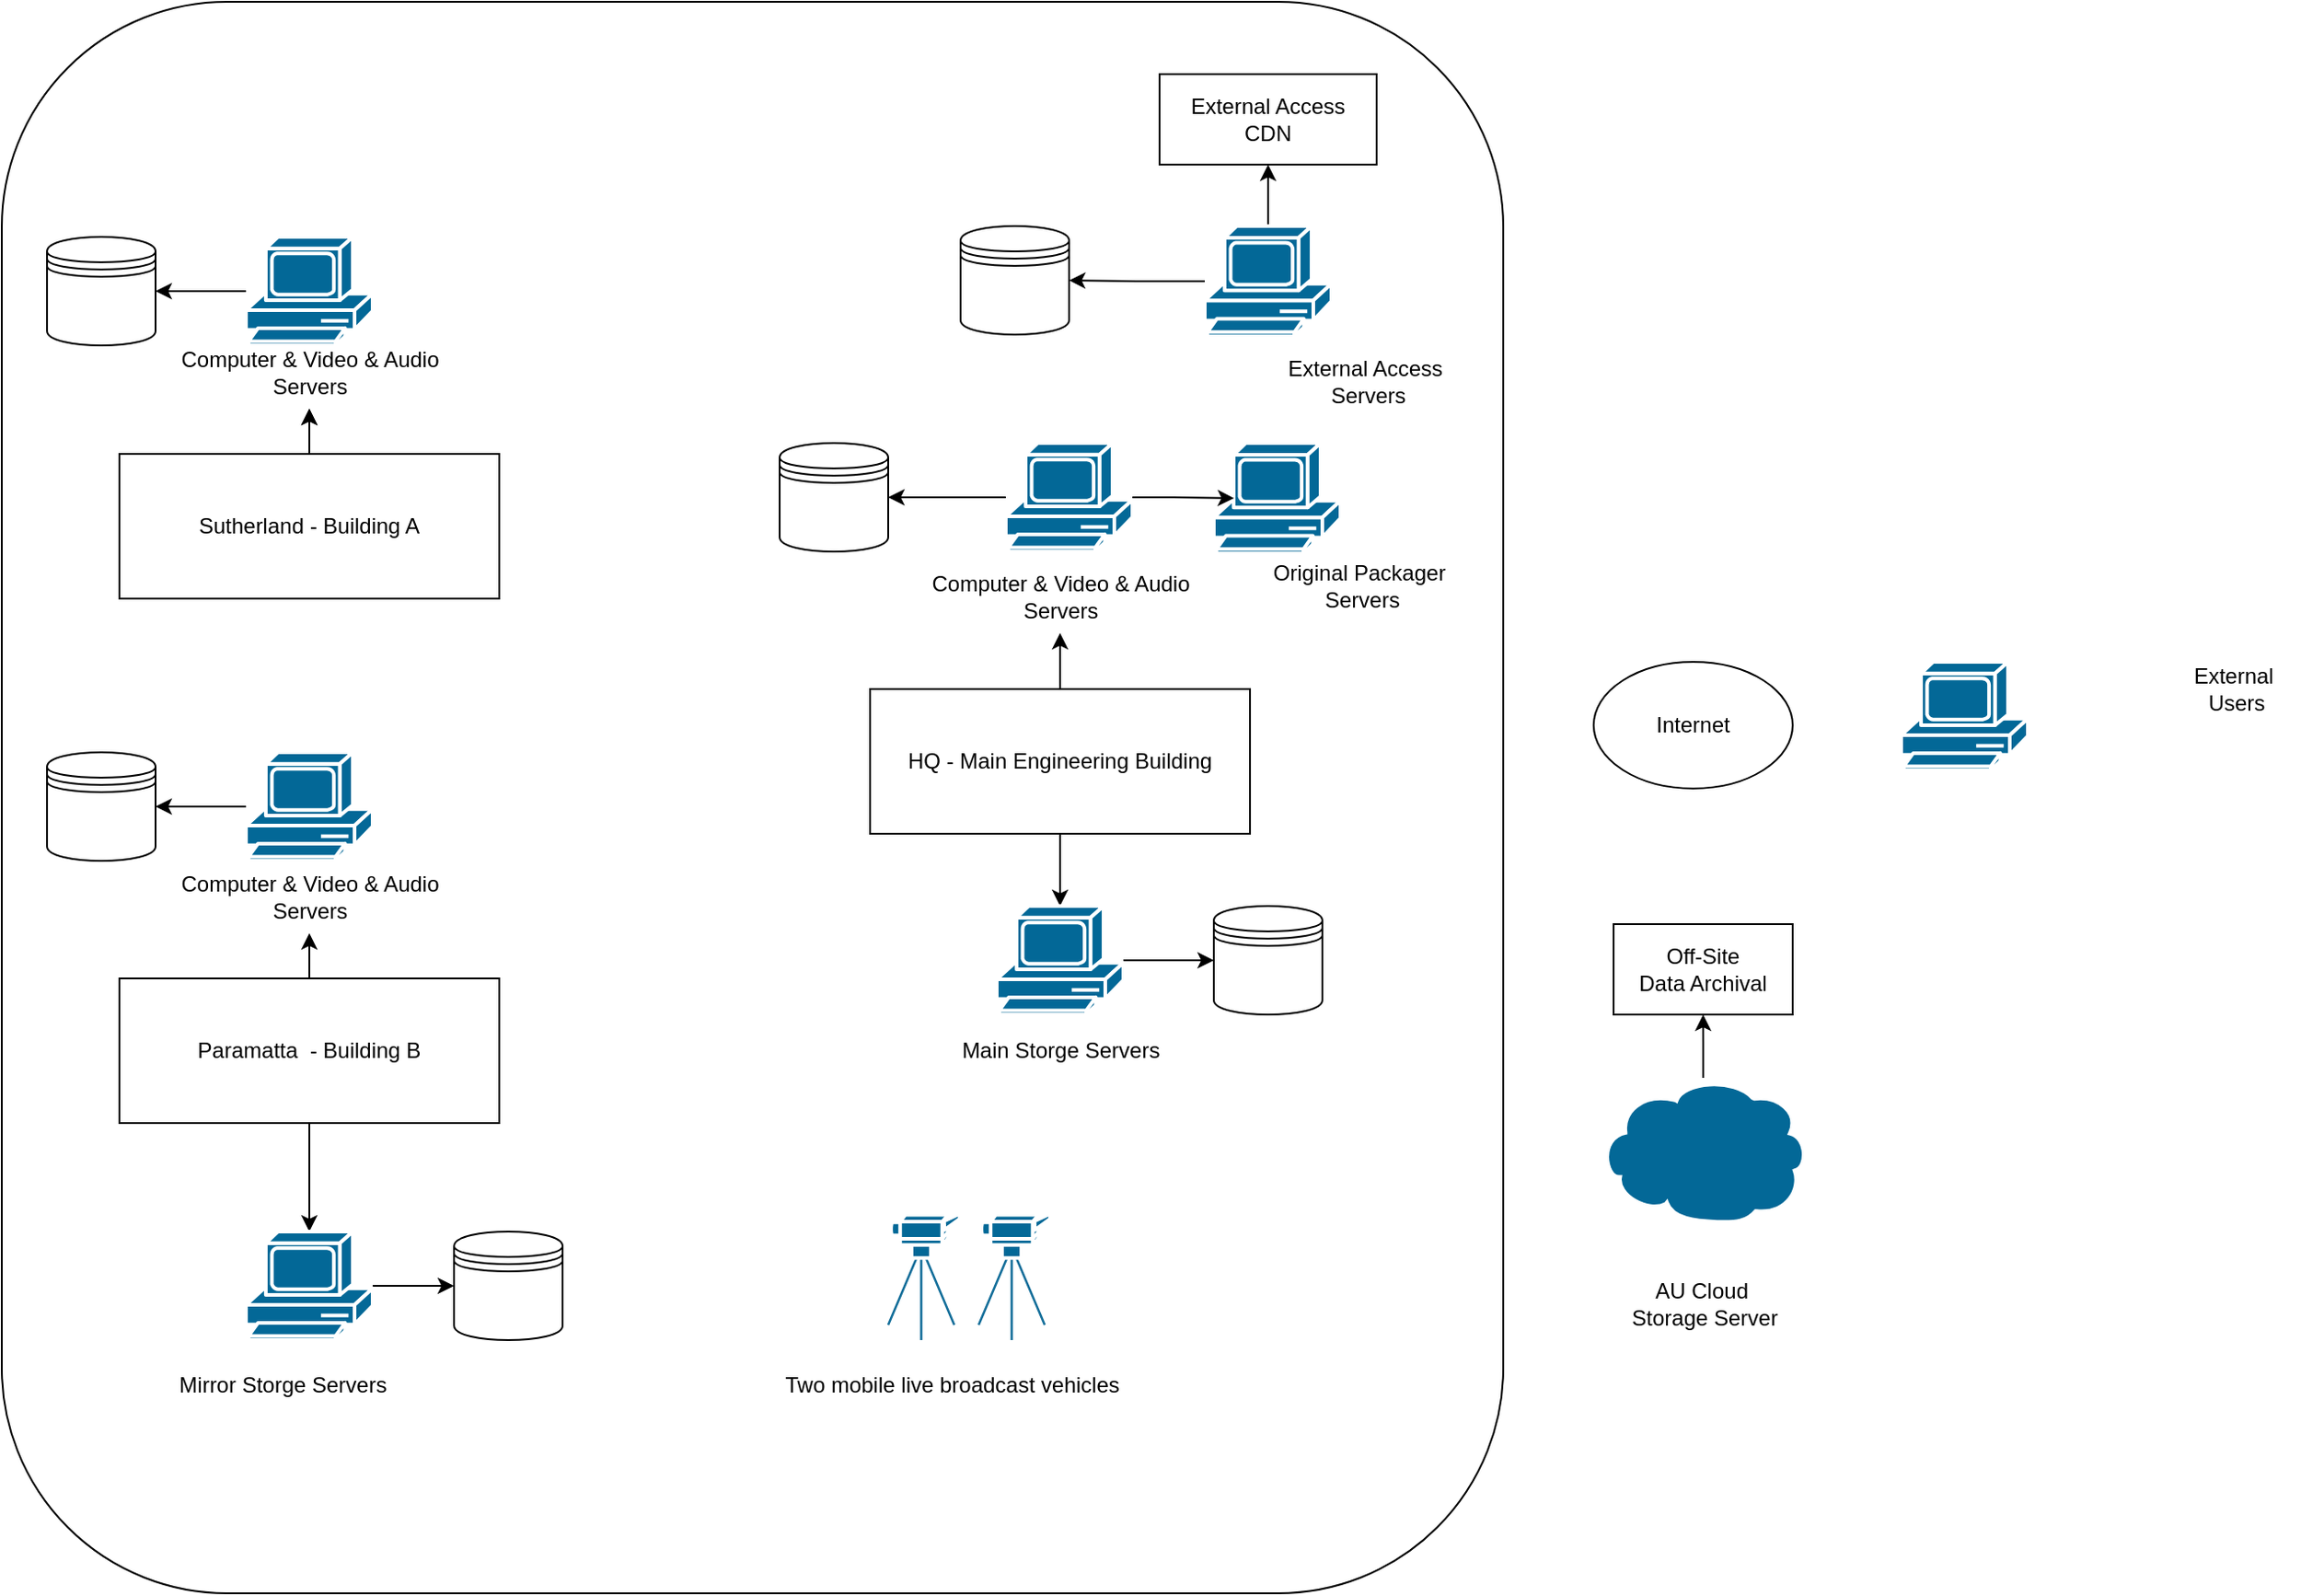 <mxfile version="28.1.2">
  <diagram name="Page-1" id="q_UQfYF5Zr0SHp41elzY">
    <mxGraphModel dx="1589" dy="1202" grid="1" gridSize="10" guides="1" tooltips="1" connect="1" arrows="1" fold="1" page="1" pageScale="1" pageWidth="827" pageHeight="1169" math="0" shadow="0">
      <root>
        <mxCell id="0" />
        <mxCell id="1" parent="0" />
        <mxCell id="9pir0JRpIXsm25YLtUOl-5" value="" style="rounded=1;whiteSpace=wrap;html=1;" vertex="1" parent="1">
          <mxGeometry x="30" y="110" width="830" height="880" as="geometry" />
        </mxCell>
        <mxCell id="JwgQA47vnN0r8-7MQlof-6" value="" style="edgeStyle=orthogonalEdgeStyle;rounded=0;orthogonalLoop=1;jettySize=auto;html=1;" parent="1" source="JwgQA47vnN0r8-7MQlof-1" target="JwgQA47vnN0r8-7MQlof-4" edge="1">
          <mxGeometry relative="1" as="geometry" />
        </mxCell>
        <mxCell id="JwgQA47vnN0r8-7MQlof-7" value="" style="edgeStyle=orthogonalEdgeStyle;rounded=0;orthogonalLoop=1;jettySize=auto;html=1;" parent="1" source="JwgQA47vnN0r8-7MQlof-1" target="JwgQA47vnN0r8-7MQlof-4" edge="1">
          <mxGeometry relative="1" as="geometry" />
        </mxCell>
        <mxCell id="JwgQA47vnN0r8-7MQlof-1" value="Sutherland - Building A" style="rounded=0;whiteSpace=wrap;html=1;" parent="1" vertex="1">
          <mxGeometry x="95" y="360" width="210" height="80" as="geometry" />
        </mxCell>
        <mxCell id="JwgQA47vnN0r8-7MQlof-10" value="" style="edgeStyle=orthogonalEdgeStyle;rounded=0;orthogonalLoop=1;jettySize=auto;html=1;" parent="1" source="JwgQA47vnN0r8-7MQlof-2" target="JwgQA47vnN0r8-7MQlof-9" edge="1">
          <mxGeometry relative="1" as="geometry" />
        </mxCell>
        <mxCell id="JwgQA47vnN0r8-7MQlof-2" value="" style="shape=mxgraph.cisco.computers_and_peripherals.pc;sketch=0;html=1;pointerEvents=1;dashed=0;fillColor=#036897;strokeColor=#ffffff;strokeWidth=2;verticalLabelPosition=bottom;verticalAlign=top;align=center;outlineConnect=0;" parent="1" vertex="1">
          <mxGeometry x="165" y="240" width="70" height="60" as="geometry" />
        </mxCell>
        <mxCell id="JwgQA47vnN0r8-7MQlof-4" value="Computer &amp;amp; Video &amp;amp; Audio&lt;div&gt;Servers&lt;/div&gt;" style="text;html=1;align=center;verticalAlign=middle;resizable=0;points=[];autosize=1;strokeColor=none;fillColor=none;" parent="1" vertex="1">
          <mxGeometry x="115" y="295" width="170" height="40" as="geometry" />
        </mxCell>
        <mxCell id="JwgQA47vnN0r8-7MQlof-9" value="" style="shape=datastore;whiteSpace=wrap;html=1;" parent="1" vertex="1">
          <mxGeometry x="55" y="240" width="60" height="60" as="geometry" />
        </mxCell>
        <mxCell id="JwgQA47vnN0r8-7MQlof-16" value="" style="edgeStyle=orthogonalEdgeStyle;rounded=0;orthogonalLoop=1;jettySize=auto;html=1;" parent="1" source="JwgQA47vnN0r8-7MQlof-12" target="JwgQA47vnN0r8-7MQlof-14" edge="1">
          <mxGeometry relative="1" as="geometry" />
        </mxCell>
        <mxCell id="JwgQA47vnN0r8-7MQlof-12" value="Paramatta&amp;nbsp;&amp;nbsp;- Building B" style="rounded=0;whiteSpace=wrap;html=1;" parent="1" vertex="1">
          <mxGeometry x="95" y="650" width="210" height="80" as="geometry" />
        </mxCell>
        <mxCell id="JwgQA47vnN0r8-7MQlof-17" value="" style="edgeStyle=orthogonalEdgeStyle;rounded=0;orthogonalLoop=1;jettySize=auto;html=1;" parent="1" source="JwgQA47vnN0r8-7MQlof-13" target="JwgQA47vnN0r8-7MQlof-15" edge="1">
          <mxGeometry relative="1" as="geometry" />
        </mxCell>
        <mxCell id="JwgQA47vnN0r8-7MQlof-13" value="" style="shape=mxgraph.cisco.computers_and_peripherals.pc;sketch=0;html=1;pointerEvents=1;dashed=0;fillColor=#036897;strokeColor=#ffffff;strokeWidth=2;verticalLabelPosition=bottom;verticalAlign=top;align=center;outlineConnect=0;" parent="1" vertex="1">
          <mxGeometry x="165" y="525" width="70" height="60" as="geometry" />
        </mxCell>
        <mxCell id="JwgQA47vnN0r8-7MQlof-14" value="Computer &amp;amp; Video &amp;amp; Audio&lt;div&gt;Servers&lt;/div&gt;" style="text;html=1;align=center;verticalAlign=middle;resizable=0;points=[];autosize=1;strokeColor=none;fillColor=none;" parent="1" vertex="1">
          <mxGeometry x="115" y="585" width="170" height="40" as="geometry" />
        </mxCell>
        <mxCell id="JwgQA47vnN0r8-7MQlof-15" value="" style="shape=datastore;whiteSpace=wrap;html=1;" parent="1" vertex="1">
          <mxGeometry x="55" y="525" width="60" height="60" as="geometry" />
        </mxCell>
        <mxCell id="JwgQA47vnN0r8-7MQlof-23" value="" style="edgeStyle=orthogonalEdgeStyle;rounded=0;orthogonalLoop=1;jettySize=auto;html=1;" parent="1" source="JwgQA47vnN0r8-7MQlof-18" target="JwgQA47vnN0r8-7MQlof-20" edge="1">
          <mxGeometry relative="1" as="geometry" />
        </mxCell>
        <mxCell id="JwgQA47vnN0r8-7MQlof-30" value="" style="edgeStyle=orthogonalEdgeStyle;rounded=0;orthogonalLoop=1;jettySize=auto;html=1;" parent="1" source="JwgQA47vnN0r8-7MQlof-18" target="JwgQA47vnN0r8-7MQlof-29" edge="1">
          <mxGeometry relative="1" as="geometry" />
        </mxCell>
        <mxCell id="JwgQA47vnN0r8-7MQlof-18" value="HQ - Main Engineering Building" style="rounded=0;whiteSpace=wrap;html=1;" parent="1" vertex="1">
          <mxGeometry x="510" y="490" width="210" height="80" as="geometry" />
        </mxCell>
        <mxCell id="JwgQA47vnN0r8-7MQlof-22" value="" style="edgeStyle=orthogonalEdgeStyle;rounded=0;orthogonalLoop=1;jettySize=auto;html=1;" parent="1" source="JwgQA47vnN0r8-7MQlof-19" target="JwgQA47vnN0r8-7MQlof-21" edge="1">
          <mxGeometry relative="1" as="geometry" />
        </mxCell>
        <mxCell id="JwgQA47vnN0r8-7MQlof-19" value="" style="shape=mxgraph.cisco.computers_and_peripherals.pc;sketch=0;html=1;pointerEvents=1;dashed=0;fillColor=#036897;strokeColor=#ffffff;strokeWidth=2;verticalLabelPosition=bottom;verticalAlign=top;align=center;outlineConnect=0;" parent="1" vertex="1">
          <mxGeometry x="585" y="354" width="70" height="60" as="geometry" />
        </mxCell>
        <mxCell id="JwgQA47vnN0r8-7MQlof-20" value="Computer &amp;amp; Video &amp;amp; Audio&lt;div&gt;Servers&lt;/div&gt;" style="text;html=1;align=center;verticalAlign=middle;resizable=0;points=[];autosize=1;strokeColor=none;fillColor=none;" parent="1" vertex="1">
          <mxGeometry x="530" y="419" width="170" height="40" as="geometry" />
        </mxCell>
        <mxCell id="JwgQA47vnN0r8-7MQlof-21" value="" style="shape=datastore;whiteSpace=wrap;html=1;" parent="1" vertex="1">
          <mxGeometry x="460" y="354" width="60" height="60" as="geometry" />
        </mxCell>
        <mxCell id="JwgQA47vnN0r8-7MQlof-24" value="" style="shape=mxgraph.cisco.computers_and_peripherals.pc;sketch=0;html=1;pointerEvents=1;dashed=0;fillColor=#036897;strokeColor=#ffffff;strokeWidth=2;verticalLabelPosition=bottom;verticalAlign=top;align=center;outlineConnect=0;" parent="1" vertex="1">
          <mxGeometry x="700" y="354" width="70" height="61" as="geometry" />
        </mxCell>
        <mxCell id="JwgQA47vnN0r8-7MQlof-27" style="edgeStyle=orthogonalEdgeStyle;rounded=0;orthogonalLoop=1;jettySize=auto;html=1;entryX=0.16;entryY=0.5;entryDx=0;entryDy=0;entryPerimeter=0;" parent="1" source="JwgQA47vnN0r8-7MQlof-19" target="JwgQA47vnN0r8-7MQlof-24" edge="1">
          <mxGeometry relative="1" as="geometry" />
        </mxCell>
        <mxCell id="JwgQA47vnN0r8-7MQlof-28" value="Original Packager&lt;div&gt;&amp;nbsp;Servers&lt;/div&gt;" style="text;html=1;align=center;verticalAlign=middle;resizable=0;points=[];autosize=1;strokeColor=none;fillColor=none;" parent="1" vertex="1">
          <mxGeometry x="720" y="413" width="120" height="40" as="geometry" />
        </mxCell>
        <mxCell id="JwgQA47vnN0r8-7MQlof-34" value="" style="edgeStyle=orthogonalEdgeStyle;rounded=0;orthogonalLoop=1;jettySize=auto;html=1;" parent="1" source="JwgQA47vnN0r8-7MQlof-29" target="JwgQA47vnN0r8-7MQlof-33" edge="1">
          <mxGeometry relative="1" as="geometry" />
        </mxCell>
        <mxCell id="JwgQA47vnN0r8-7MQlof-29" value="" style="shape=mxgraph.cisco.computers_and_peripherals.pc;sketch=0;html=1;pointerEvents=1;dashed=0;fillColor=#036897;strokeColor=#ffffff;strokeWidth=2;verticalLabelPosition=bottom;verticalAlign=top;align=center;outlineConnect=0;" parent="1" vertex="1">
          <mxGeometry x="580" y="610" width="70" height="60" as="geometry" />
        </mxCell>
        <mxCell id="JwgQA47vnN0r8-7MQlof-32" value="Main Storge Servers" style="text;html=1;align=center;verticalAlign=middle;resizable=0;points=[];autosize=1;strokeColor=none;fillColor=none;" parent="1" vertex="1">
          <mxGeometry x="550" y="675" width="130" height="30" as="geometry" />
        </mxCell>
        <mxCell id="JwgQA47vnN0r8-7MQlof-33" value="" style="shape=datastore;whiteSpace=wrap;html=1;" parent="1" vertex="1">
          <mxGeometry x="700" y="610" width="60" height="60" as="geometry" />
        </mxCell>
        <mxCell id="JwgQA47vnN0r8-7MQlof-36" value="" style="edgeStyle=orthogonalEdgeStyle;rounded=0;orthogonalLoop=1;jettySize=auto;html=1;exitX=0.5;exitY=1;exitDx=0;exitDy=0;entryX=0.5;entryY=0;entryDx=0;entryDy=0;entryPerimeter=0;" parent="1" source="JwgQA47vnN0r8-7MQlof-12" target="JwgQA47vnN0r8-7MQlof-35" edge="1">
          <mxGeometry relative="1" as="geometry" />
        </mxCell>
        <mxCell id="JwgQA47vnN0r8-7MQlof-39" style="edgeStyle=orthogonalEdgeStyle;rounded=0;orthogonalLoop=1;jettySize=auto;html=1;entryX=0;entryY=0.5;entryDx=0;entryDy=0;" parent="1" source="JwgQA47vnN0r8-7MQlof-35" target="JwgQA47vnN0r8-7MQlof-38" edge="1">
          <mxGeometry relative="1" as="geometry" />
        </mxCell>
        <mxCell id="JwgQA47vnN0r8-7MQlof-35" value="" style="shape=mxgraph.cisco.computers_and_peripherals.pc;sketch=0;html=1;pointerEvents=1;dashed=0;fillColor=#036897;strokeColor=#ffffff;strokeWidth=2;verticalLabelPosition=bottom;verticalAlign=top;align=center;outlineConnect=0;" parent="1" vertex="1">
          <mxGeometry x="165" y="790" width="70" height="60" as="geometry" />
        </mxCell>
        <mxCell id="JwgQA47vnN0r8-7MQlof-37" value="Mirror Storge Servers" style="text;html=1;align=center;verticalAlign=middle;resizable=0;points=[];autosize=1;strokeColor=none;fillColor=none;" parent="1" vertex="1">
          <mxGeometry x="115" y="860" width="140" height="30" as="geometry" />
        </mxCell>
        <mxCell id="JwgQA47vnN0r8-7MQlof-38" value="" style="shape=datastore;whiteSpace=wrap;html=1;" parent="1" vertex="1">
          <mxGeometry x="280" y="790" width="60" height="60" as="geometry" />
        </mxCell>
        <mxCell id="JwgQA47vnN0r8-7MQlof-40" value="" style="shape=mxgraph.cisco.computers_and_peripherals.video_camera;sketch=0;html=1;pointerEvents=1;dashed=0;fillColor=#036897;strokeColor=#ffffff;strokeWidth=2;verticalLabelPosition=bottom;verticalAlign=top;align=center;outlineConnect=0;" parent="1" vertex="1">
          <mxGeometry x="520" y="780" width="40" height="70" as="geometry" />
        </mxCell>
        <mxCell id="JwgQA47vnN0r8-7MQlof-44" value="Two mobile live broadcast vehicles" style="text;html=1;align=center;verticalAlign=middle;resizable=0;points=[];autosize=1;strokeColor=none;fillColor=none;" parent="1" vertex="1">
          <mxGeometry x="450" y="860" width="210" height="30" as="geometry" />
        </mxCell>
        <mxCell id="JwgQA47vnN0r8-7MQlof-45" value="" style="shape=mxgraph.cisco.computers_and_peripherals.video_camera;sketch=0;html=1;pointerEvents=1;dashed=0;fillColor=#036897;strokeColor=#ffffff;strokeWidth=2;verticalLabelPosition=bottom;verticalAlign=top;align=center;outlineConnect=0;" parent="1" vertex="1">
          <mxGeometry x="570" y="780" width="40" height="70" as="geometry" />
        </mxCell>
        <mxCell id="JwgQA47vnN0r8-7MQlof-50" style="edgeStyle=orthogonalEdgeStyle;rounded=0;orthogonalLoop=1;jettySize=auto;html=1;entryX=1;entryY=0.5;entryDx=0;entryDy=0;" parent="1" source="JwgQA47vnN0r8-7MQlof-47" target="JwgQA47vnN0r8-7MQlof-49" edge="1">
          <mxGeometry relative="1" as="geometry" />
        </mxCell>
        <mxCell id="JwgQA47vnN0r8-7MQlof-52" value="" style="edgeStyle=orthogonalEdgeStyle;rounded=0;orthogonalLoop=1;jettySize=auto;html=1;" parent="1" source="JwgQA47vnN0r8-7MQlof-47" target="JwgQA47vnN0r8-7MQlof-51" edge="1">
          <mxGeometry relative="1" as="geometry" />
        </mxCell>
        <mxCell id="JwgQA47vnN0r8-7MQlof-47" value="" style="shape=mxgraph.cisco.computers_and_peripherals.pc;sketch=0;html=1;pointerEvents=1;dashed=0;fillColor=#036897;strokeColor=#ffffff;strokeWidth=2;verticalLabelPosition=bottom;verticalAlign=top;align=center;outlineConnect=0;" parent="1" vertex="1">
          <mxGeometry x="695" y="234" width="70" height="61" as="geometry" />
        </mxCell>
        <mxCell id="JwgQA47vnN0r8-7MQlof-48" value="External Access&amp;nbsp;&lt;div&gt;Servers&lt;/div&gt;" style="text;html=1;align=center;verticalAlign=middle;resizable=0;points=[];autosize=1;strokeColor=none;fillColor=none;" parent="1" vertex="1">
          <mxGeometry x="730" y="300" width="110" height="40" as="geometry" />
        </mxCell>
        <mxCell id="JwgQA47vnN0r8-7MQlof-49" value="" style="shape=datastore;whiteSpace=wrap;html=1;" parent="1" vertex="1">
          <mxGeometry x="560" y="234" width="60" height="60" as="geometry" />
        </mxCell>
        <mxCell id="JwgQA47vnN0r8-7MQlof-51" value="External Access&lt;div&gt;CDN&lt;/div&gt;" style="rounded=0;whiteSpace=wrap;html=1;" parent="1" vertex="1">
          <mxGeometry x="670" y="150" width="120" height="50" as="geometry" />
        </mxCell>
        <mxCell id="JwgQA47vnN0r8-7MQlof-53" value="" style="shape=mxgraph.cisco.computers_and_peripherals.pc;sketch=0;html=1;pointerEvents=1;dashed=0;fillColor=#036897;strokeColor=#ffffff;strokeWidth=2;verticalLabelPosition=bottom;verticalAlign=top;align=center;outlineConnect=0;" parent="1" vertex="1">
          <mxGeometry x="1080" y="475" width="70" height="60" as="geometry" />
        </mxCell>
        <mxCell id="JwgQA47vnN0r8-7MQlof-54" value="Internet" style="ellipse;whiteSpace=wrap;html=1;" parent="1" vertex="1">
          <mxGeometry x="910" y="475" width="110" height="70" as="geometry" />
        </mxCell>
        <mxCell id="JwgQA47vnN0r8-7MQlof-59" value="" style="edgeStyle=orthogonalEdgeStyle;rounded=0;orthogonalLoop=1;jettySize=auto;html=1;" parent="1" source="JwgQA47vnN0r8-7MQlof-56" target="JwgQA47vnN0r8-7MQlof-58" edge="1">
          <mxGeometry relative="1" as="geometry" />
        </mxCell>
        <mxCell id="JwgQA47vnN0r8-7MQlof-56" value="" style="shape=mxgraph.cisco.storage.cloud;sketch=0;html=1;pointerEvents=1;dashed=0;fillColor=#036897;strokeColor=#ffffff;strokeWidth=2;verticalLabelPosition=bottom;verticalAlign=top;align=center;outlineConnect=0;" parent="1" vertex="1">
          <mxGeometry x="912.75" y="705" width="115.5" height="80" as="geometry" />
        </mxCell>
        <mxCell id="JwgQA47vnN0r8-7MQlof-57" value="AU Cloud&amp;nbsp;&lt;div&gt;Storage Server&lt;/div&gt;" style="text;html=1;align=center;verticalAlign=middle;resizable=0;points=[];autosize=1;strokeColor=none;fillColor=none;" parent="1" vertex="1">
          <mxGeometry x="921" y="810" width="100" height="40" as="geometry" />
        </mxCell>
        <mxCell id="JwgQA47vnN0r8-7MQlof-58" value="Off-Site&lt;div&gt;Data Archival&lt;/div&gt;" style="rounded=0;whiteSpace=wrap;html=1;" parent="1" vertex="1">
          <mxGeometry x="921" y="620" width="99" height="50" as="geometry" />
        </mxCell>
        <mxCell id="JwgQA47vnN0r8-7MQlof-60" value="External&amp;nbsp;&lt;div&gt;Users&lt;/div&gt;" style="text;html=1;align=center;verticalAlign=middle;resizable=0;points=[];autosize=1;strokeColor=none;fillColor=none;" parent="1" vertex="1">
          <mxGeometry x="1230" y="470" width="70" height="40" as="geometry" />
        </mxCell>
      </root>
    </mxGraphModel>
  </diagram>
</mxfile>
